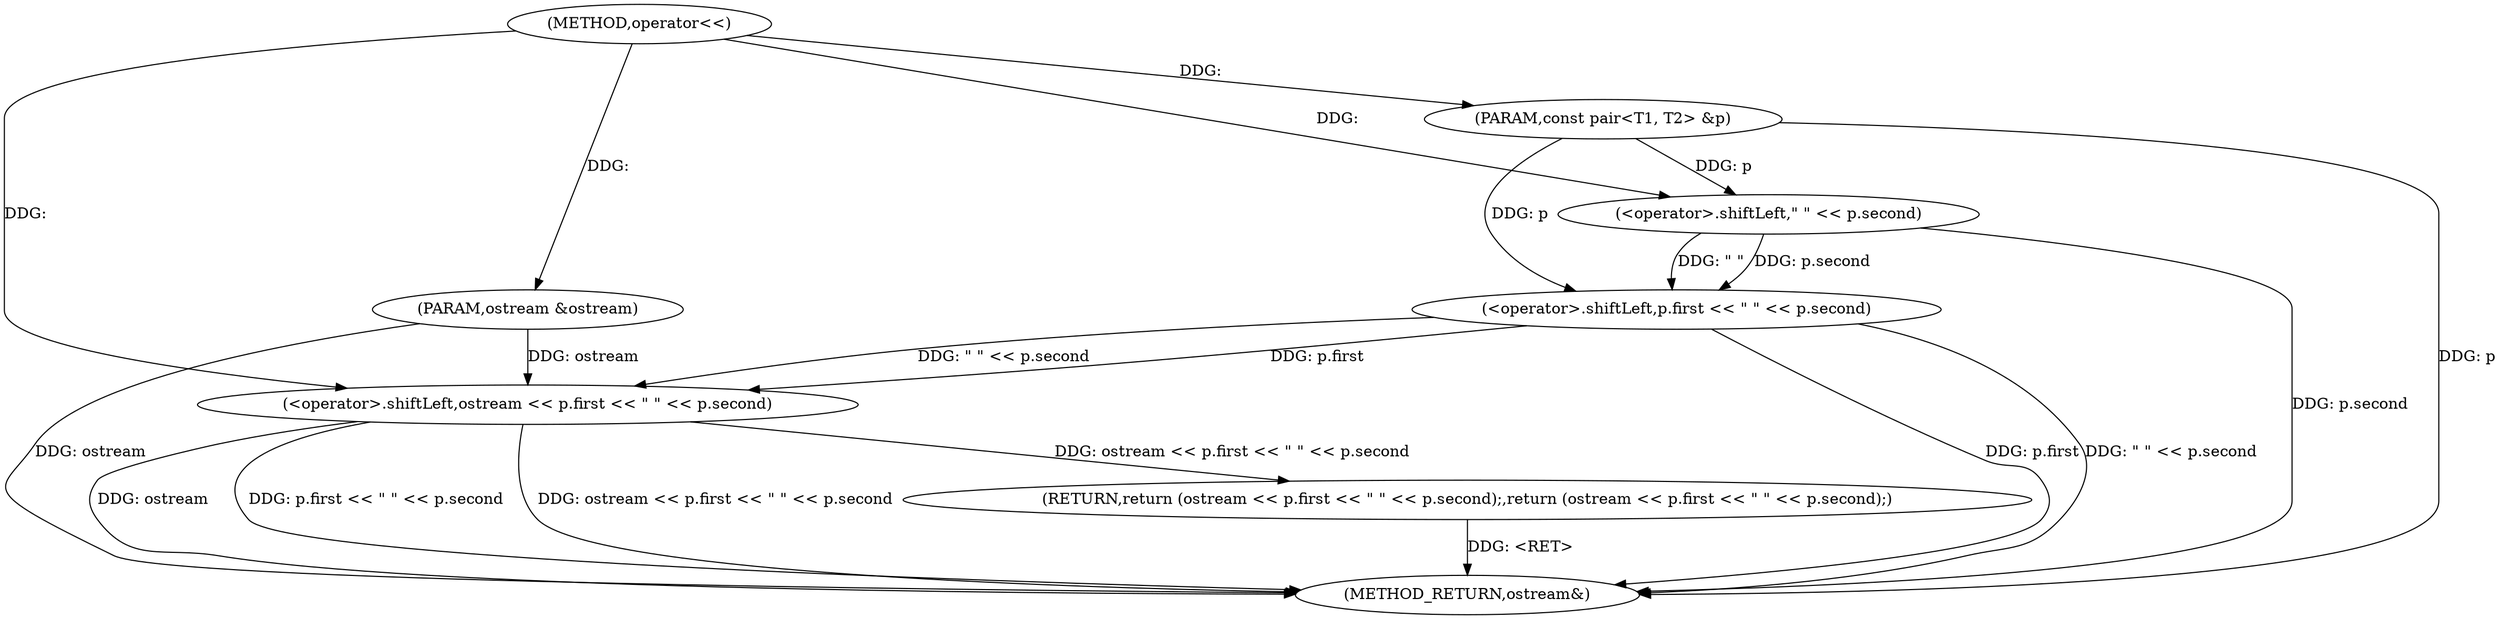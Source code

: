 digraph "operator<<" {  
"1001214" [label = "(METHOD,operator<<)" ]
"1001230" [label = "(METHOD_RETURN,ostream&)" ]
"1001215" [label = "(PARAM,ostream &ostream)" ]
"1001216" [label = "(PARAM,const pair<T1, T2> &p)" ]
"1001218" [label = "(RETURN,return (ostream << p.first << \" \" << p.second);,return (ostream << p.first << \" \" << p.second);)" ]
"1001219" [label = "(<operator>.shiftLeft,ostream << p.first << \" \" << p.second)" ]
"1001221" [label = "(<operator>.shiftLeft,p.first << \" \" << p.second)" ]
"1001225" [label = "(<operator>.shiftLeft,\" \" << p.second)" ]
  "1001215" -> "1001230"  [ label = "DDG: ostream"] 
  "1001216" -> "1001230"  [ label = "DDG: p"] 
  "1001219" -> "1001230"  [ label = "DDG: ostream"] 
  "1001221" -> "1001230"  [ label = "DDG: p.first"] 
  "1001225" -> "1001230"  [ label = "DDG: p.second"] 
  "1001221" -> "1001230"  [ label = "DDG: \" \" << p.second"] 
  "1001219" -> "1001230"  [ label = "DDG: p.first << \" \" << p.second"] 
  "1001219" -> "1001230"  [ label = "DDG: ostream << p.first << \" \" << p.second"] 
  "1001218" -> "1001230"  [ label = "DDG: <RET>"] 
  "1001214" -> "1001215"  [ label = "DDG: "] 
  "1001214" -> "1001216"  [ label = "DDG: "] 
  "1001219" -> "1001218"  [ label = "DDG: ostream << p.first << \" \" << p.second"] 
  "1001215" -> "1001219"  [ label = "DDG: ostream"] 
  "1001214" -> "1001219"  [ label = "DDG: "] 
  "1001221" -> "1001219"  [ label = "DDG: p.first"] 
  "1001221" -> "1001219"  [ label = "DDG: \" \" << p.second"] 
  "1001216" -> "1001221"  [ label = "DDG: p"] 
  "1001225" -> "1001221"  [ label = "DDG: \" \""] 
  "1001225" -> "1001221"  [ label = "DDG: p.second"] 
  "1001214" -> "1001225"  [ label = "DDG: "] 
  "1001216" -> "1001225"  [ label = "DDG: p"] 
}
